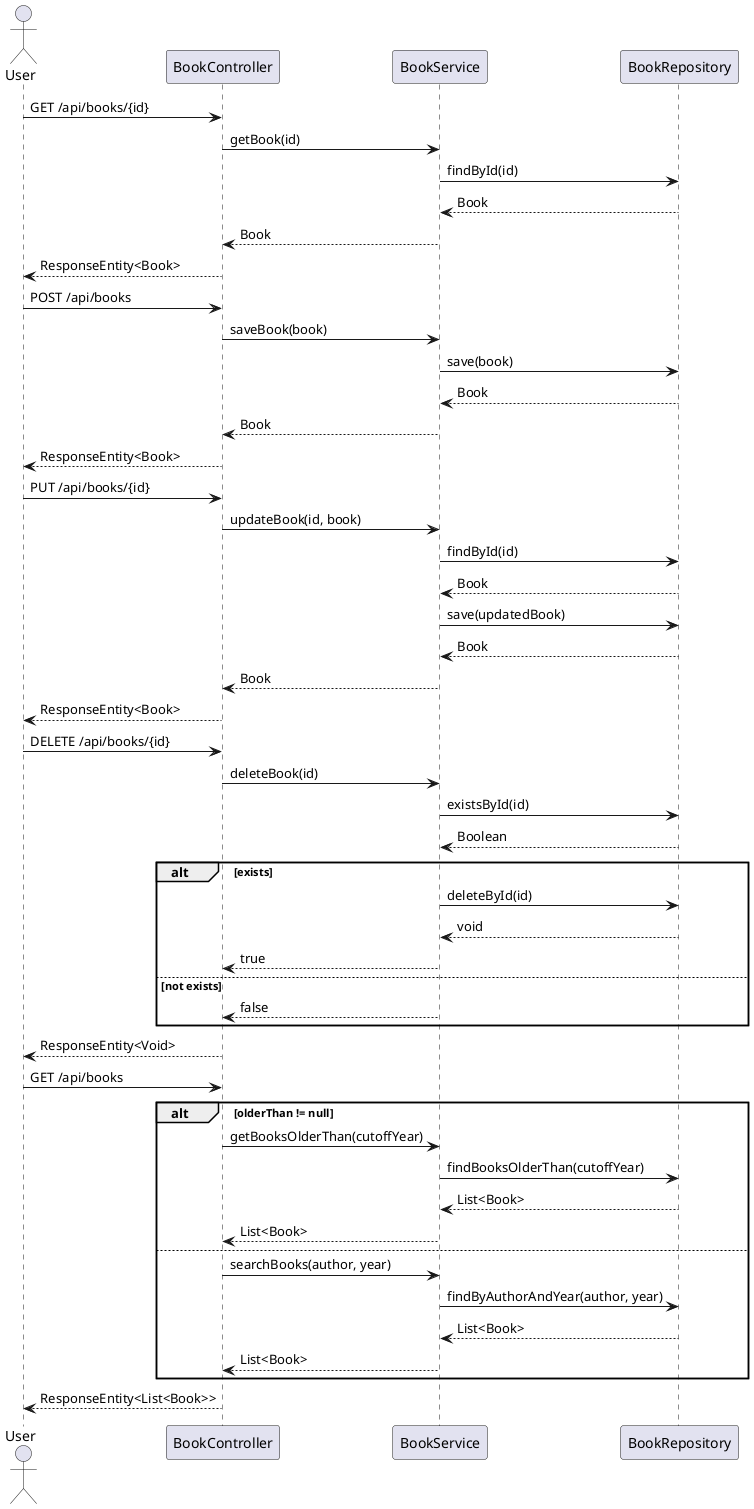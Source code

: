 @startuml
actor User
participant "BookController" as BC
participant "BookService" as BS
participant "BookRepository" as BR

User -> BC: GET /api/books/{id}
BC -> BS: getBook(id)
BS -> BR: findById(id)
BR --> BS: Book
BS --> BC: Book
BC --> User: ResponseEntity<Book>

User -> BC: POST /api/books
BC -> BS: saveBook(book)
BS -> BR: save(book)
BR --> BS: Book
BS --> BC: Book
BC --> User: ResponseEntity<Book>

User -> BC: PUT /api/books/{id}
BC -> BS: updateBook(id, book)
BS -> BR: findById(id)
BR --> BS: Book
BS -> BR: save(updatedBook)
BR --> BS: Book
BS --> BC: Book
BC --> User: ResponseEntity<Book>

User -> BC: DELETE /api/books/{id}
BC -> BS: deleteBook(id)
BS -> BR: existsById(id)
BR --> BS: Boolean
alt exists
    BS -> BR: deleteById(id)
    BR --> BS: void
    BS --> BC: true
else not exists
    BS --> BC: false
end
BC --> User: ResponseEntity<Void>

User -> BC: GET /api/books
alt olderThan != null
    BC -> BS: getBooksOlderThan(cutoffYear)
    BS -> BR: findBooksOlderThan(cutoffYear)
    BR --> BS: List<Book>
    BS --> BC: List<Book>
else
    BC -> BS: searchBooks(author, year)
    BS -> BR: findByAuthorAndYear(author, year)
    BR --> BS: List<Book>
    BS --> BC: List<Book>
end
BC --> User: ResponseEntity<List<Book>>
@enduml